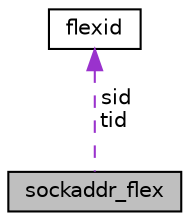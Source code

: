 digraph "sockaddr_flex"
{
  edge [fontname="Helvetica",fontsize="10",labelfontname="Helvetica",labelfontsize="10"];
  node [fontname="Helvetica",fontsize="10",shape=record];
  Node1 [label="sockaddr_flex",height=0.2,width=0.4,color="black", fillcolor="grey75", style="filled", fontcolor="black"];
  Node2 -> Node1 [dir="back",color="darkorchid3",fontsize="10",style="dashed",label=" sid\ntid" ,fontname="Helvetica"];
  Node2 [label="flexid",height=0.2,width=0.4,color="black", fillcolor="white", style="filled",URL="$structflexid.html"];
}
